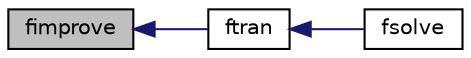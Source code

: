 digraph "fimprove"
{
  edge [fontname="Helvetica",fontsize="10",labelfontname="Helvetica",labelfontsize="10"];
  node [fontname="Helvetica",fontsize="10",shape=record];
  rankdir="LR";
  Node135 [label="fimprove",height=0.2,width=0.4,color="black", fillcolor="grey75", style="filled", fontcolor="black"];
  Node135 -> Node136 [dir="back",color="midnightblue",fontsize="10",style="solid",fontname="Helvetica"];
  Node136 [label="ftran",height=0.2,width=0.4,color="black", fillcolor="white", style="filled",URL="$d2/d33/build_2include_2omc_2lpsolve_2lp__matrix_8h.html#ad6fdefeaa5d40091c7a20146fc413758"];
  Node136 -> Node137 [dir="back",color="midnightblue",fontsize="10",style="solid",fontname="Helvetica"];
  Node137 [label="fsolve",height=0.2,width=0.4,color="black", fillcolor="white", style="filled",URL="$d2/d33/build_2include_2omc_2lpsolve_2lp__matrix_8h.html#a67a365057ddfb006dc73ced0f96d185a"];
}
